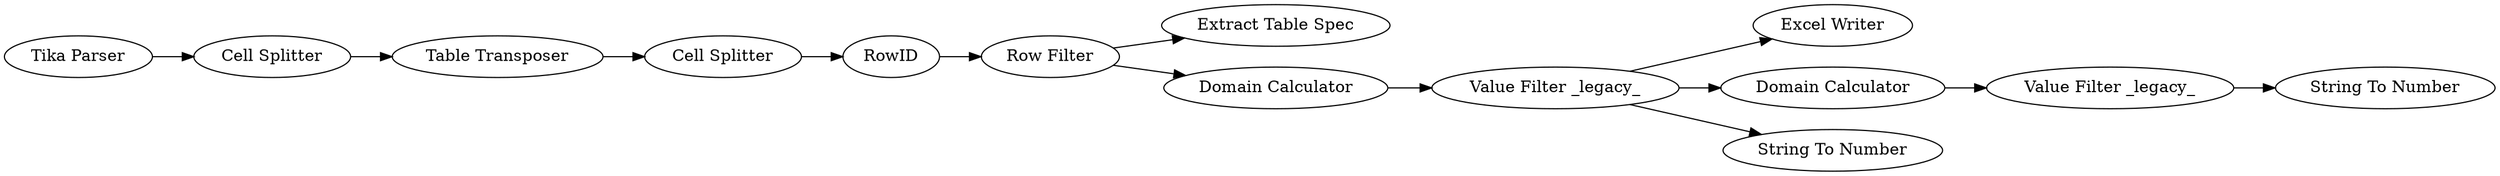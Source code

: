 digraph {
	"-1754498248176339488_1355" [label="Table Transposer"]
	"-1754498248176339488_1381" [label="Value Filter _legacy_"]
	"-1754498248176339488_1383" [label="String To Number"]
	"-1754498248176339488_5" [label="Tika Parser"]
	"-1754498248176339488_1362" [label=RowID]
	"-1754498248176339488_1356" [label="Cell Splitter"]
	"-1754498248176339488_1379" [label="Excel Writer"]
	"-1754498248176339488_1384" [label="Value Filter _legacy_"]
	"-1754498248176339488_1385" [label="Domain Calculator"]
	"-1754498248176339488_1364" [label="Extract Table Spec"]
	"-1754498248176339488_1382" [label="String To Number"]
	"-1754498248176339488_6" [label="Cell Splitter"]
	"-1754498248176339488_1361" [label="Row Filter"]
	"-1754498248176339488_1380" [label="Domain Calculator"]
	"-1754498248176339488_1380" -> "-1754498248176339488_1381"
	"-1754498248176339488_6" -> "-1754498248176339488_1355"
	"-1754498248176339488_1355" -> "-1754498248176339488_1356"
	"-1754498248176339488_5" -> "-1754498248176339488_6"
	"-1754498248176339488_1361" -> "-1754498248176339488_1380"
	"-1754498248176339488_1356" -> "-1754498248176339488_1362"
	"-1754498248176339488_1381" -> "-1754498248176339488_1382"
	"-1754498248176339488_1361" -> "-1754498248176339488_1364"
	"-1754498248176339488_1385" -> "-1754498248176339488_1384"
	"-1754498248176339488_1384" -> "-1754498248176339488_1383"
	"-1754498248176339488_1362" -> "-1754498248176339488_1361"
	"-1754498248176339488_1381" -> "-1754498248176339488_1385"
	"-1754498248176339488_1381" -> "-1754498248176339488_1379"
	rankdir=LR
}
